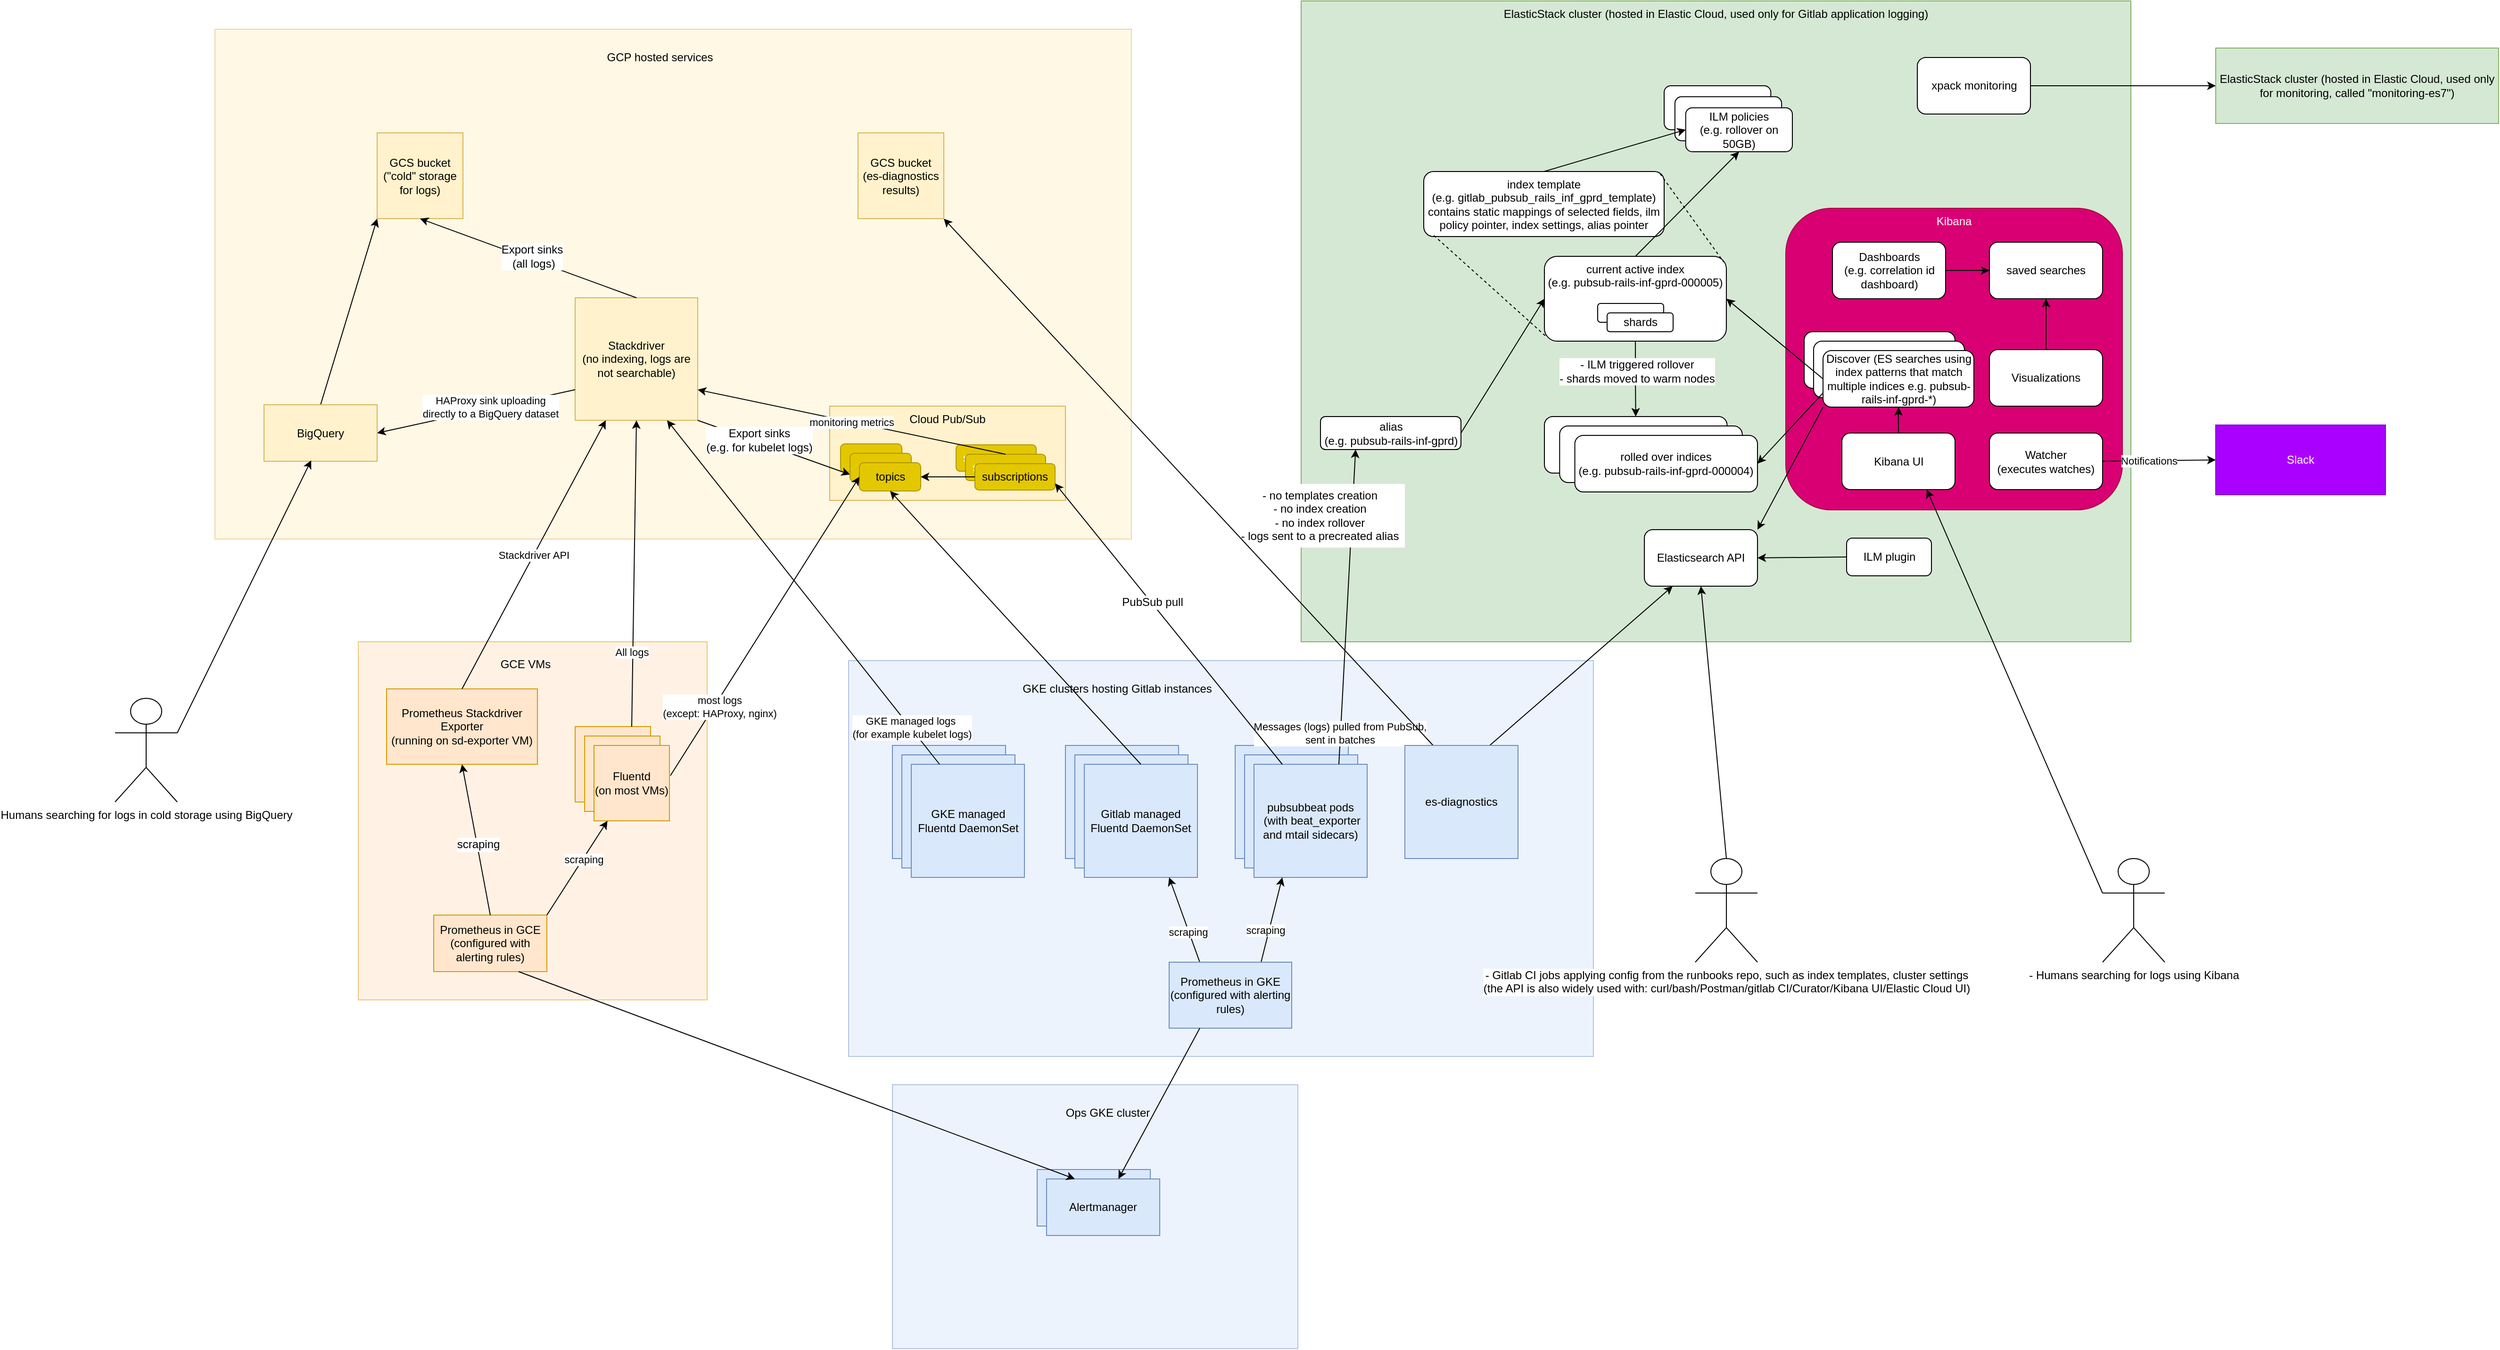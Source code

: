 <mxfile version="14.4.8" type="device"><diagram id="VhU7uRp-_SQWL7zS7Dyj" name="Page-1"><mxGraphModel dx="2003" dy="1863" grid="1" gridSize="10" guides="1" tooltips="1" connect="1" arrows="1" fold="1" page="1" pageScale="1" pageWidth="850" pageHeight="1100" math="0" shadow="0"><root><mxCell id="0"/><mxCell id="1" parent="0"/><mxCell id="4qKAFM85b_HfbivTiwzI-20" value="" style="rounded=0;whiteSpace=wrap;html=1;opacity=50;fillColor=#dae8fc;strokeColor=#6c8ebf;" parent="1" vertex="1"><mxGeometry x="320" y="310" width="790" height="420" as="geometry"/></mxCell><mxCell id="4qKAFM85b_HfbivTiwzI-18" value="" style="rounded=0;whiteSpace=wrap;html=1;opacity=50;fillColor=#fff2cc;strokeColor=#d6b656;" parent="1" vertex="1"><mxGeometry x="-352" y="-360" width="972" height="541" as="geometry"/></mxCell><mxCell id="4qKAFM85b_HfbivTiwzI-15" value="" style="group" parent="1" vertex="1" connectable="0"><mxGeometry x="300" y="40" width="250" height="100" as="geometry"/></mxCell><mxCell id="ZKGRw9XV_fayNPa2ss1O-24" value="&lt;div&gt;Cloud Pub/Sub&lt;/div&gt;" style="rounded=0;whiteSpace=wrap;html=1;fillColor=#fff2cc;strokeColor=#d6b656;verticalAlign=top;" parent="4qKAFM85b_HfbivTiwzI-15" vertex="1"><mxGeometry width="250" height="100" as="geometry"/></mxCell><mxCell id="ZKGRw9XV_fayNPa2ss1O-51" value="" style="group" parent="4qKAFM85b_HfbivTiwzI-15" vertex="1" connectable="0"><mxGeometry x="11.5" y="40" width="227.5" height="50" as="geometry"/></mxCell><mxCell id="4qKAFM85b_HfbivTiwzI-13" value="" style="group" parent="ZKGRw9XV_fayNPa2ss1O-51" vertex="1" connectable="0"><mxGeometry width="85" height="50" as="geometry"/></mxCell><mxCell id="ZKGRw9XV_fayNPa2ss1O-32" value="&lt;div&gt;topics&lt;/div&gt;" style="rounded=1;whiteSpace=wrap;html=1;fillColor=#e3c800;strokeColor=#B09500;fontColor=#ffffff;" parent="4qKAFM85b_HfbivTiwzI-13" vertex="1"><mxGeometry width="65" height="30" as="geometry"/></mxCell><mxCell id="ZKGRw9XV_fayNPa2ss1O-38" value="&lt;div&gt;topics&lt;/div&gt;" style="rounded=1;whiteSpace=wrap;html=1;fillColor=#e3c800;strokeColor=#B09500;fontColor=#ffffff;" parent="4qKAFM85b_HfbivTiwzI-13" vertex="1"><mxGeometry x="10" y="10" width="65" height="30" as="geometry"/></mxCell><mxCell id="ZKGRw9XV_fayNPa2ss1O-41" value="&lt;div&gt;topics&lt;/div&gt;" style="rounded=1;whiteSpace=wrap;html=1;fillColor=#e3c800;strokeColor=#B09500;" parent="4qKAFM85b_HfbivTiwzI-13" vertex="1"><mxGeometry x="20" y="20" width="65" height="30" as="geometry"/></mxCell><mxCell id="4qKAFM85b_HfbivTiwzI-14" value="" style="group" parent="ZKGRw9XV_fayNPa2ss1O-51" vertex="1" connectable="0"><mxGeometry x="122.5" y="1" width="105" height="48" as="geometry"/></mxCell><mxCell id="ZKGRw9XV_fayNPa2ss1O-22" value="&lt;div&gt;subscriptions&lt;/div&gt;" style="rounded=1;whiteSpace=wrap;html=1;fillColor=#e3c800;strokeColor=#B09500;fontColor=#ffffff;" parent="4qKAFM85b_HfbivTiwzI-14" vertex="1"><mxGeometry width="85" height="28" as="geometry"/></mxCell><mxCell id="ZKGRw9XV_fayNPa2ss1O-36" value="&lt;div&gt;subscriptions&lt;/div&gt;" style="rounded=1;whiteSpace=wrap;html=1;fillColor=#e3c800;strokeColor=#B09500;fontColor=#ffffff;" parent="4qKAFM85b_HfbivTiwzI-14" vertex="1"><mxGeometry x="10" y="10" width="85" height="28" as="geometry"/></mxCell><mxCell id="ZKGRw9XV_fayNPa2ss1O-39" value="&lt;div&gt;subscriptions&lt;/div&gt;" style="rounded=1;whiteSpace=wrap;html=1;fillColor=#e3c800;strokeColor=#B09500;" parent="4qKAFM85b_HfbivTiwzI-14" vertex="1"><mxGeometry x="20" y="20" width="85" height="28" as="geometry"/></mxCell><mxCell id="ZKGRw9XV_fayNPa2ss1O-40" style="edgeStyle=orthogonalEdgeStyle;rounded=0;orthogonalLoop=1;jettySize=auto;html=1;exitX=0;exitY=0.5;exitDx=0;exitDy=0;entryX=1;entryY=0.5;entryDx=0;entryDy=0;" parent="ZKGRw9XV_fayNPa2ss1O-51" source="ZKGRw9XV_fayNPa2ss1O-39" target="ZKGRw9XV_fayNPa2ss1O-41" edge="1"><mxGeometry relative="1" as="geometry"/></mxCell><mxCell id="4qKAFM85b_HfbivTiwzI-12" value="" style="group" parent="1" vertex="1" connectable="0"><mxGeometry x="-200" y="290" width="370" height="380" as="geometry"/></mxCell><mxCell id="4qKAFM85b_HfbivTiwzI-11" value="" style="group" parent="4qKAFM85b_HfbivTiwzI-12" vertex="1" connectable="0"><mxGeometry width="370" height="380" as="geometry"/></mxCell><mxCell id="4qKAFM85b_HfbivTiwzI-9" value="" style="rounded=0;whiteSpace=wrap;html=1;fillColor=#ffe6cc;strokeColor=#d79b00;opacity=50;" parent="4qKAFM85b_HfbivTiwzI-11" vertex="1"><mxGeometry width="370" height="380" as="geometry"/></mxCell><mxCell id="4qKAFM85b_HfbivTiwzI-10" value="&lt;div&gt;GCE VMs&lt;/div&gt;" style="text;html=1;strokeColor=none;fillColor=none;align=center;verticalAlign=middle;whiteSpace=wrap;rounded=0;opacity=50;" parent="4qKAFM85b_HfbivTiwzI-11" vertex="1"><mxGeometry x="140" y="11.875" width="75" height="23.75" as="geometry"/></mxCell><mxCell id="ZKGRw9XV_fayNPa2ss1O-147" value="&lt;div&gt;Prometheus in GCE&lt;br&gt;&lt;/div&gt;&lt;div&gt;(configured with alerting rules)&lt;br&gt;&lt;/div&gt;" style="rounded=0;whiteSpace=wrap;html=1;fillColor=#ffe6cc;strokeColor=#d79b00;" parent="4qKAFM85b_HfbivTiwzI-11" vertex="1"><mxGeometry x="80" y="290" width="120" height="60" as="geometry"/></mxCell><mxCell id="ZKGRw9XV_fayNPa2ss1O-45" value="" style="group" parent="4qKAFM85b_HfbivTiwzI-12" vertex="1" connectable="0"><mxGeometry x="230" y="90" width="100" height="100" as="geometry"/></mxCell><mxCell id="ZKGRw9XV_fayNPa2ss1O-44" value="" style="group" parent="ZKGRw9XV_fayNPa2ss1O-45" vertex="1" connectable="0"><mxGeometry width="100" height="100" as="geometry"/></mxCell><mxCell id="ZKGRw9XV_fayNPa2ss1O-3" value="" style="whiteSpace=wrap;html=1;aspect=fixed;fillColor=#ffe6cc;strokeColor=#d79b00;" parent="ZKGRw9XV_fayNPa2ss1O-44" vertex="1"><mxGeometry width="80" height="80" as="geometry"/></mxCell><mxCell id="ZKGRw9XV_fayNPa2ss1O-42" value="" style="whiteSpace=wrap;html=1;aspect=fixed;fillColor=#ffe6cc;strokeColor=#d79b00;" parent="ZKGRw9XV_fayNPa2ss1O-44" vertex="1"><mxGeometry x="10" y="10" width="80" height="80" as="geometry"/></mxCell><mxCell id="ZKGRw9XV_fayNPa2ss1O-43" value="&lt;div&gt;Fluentd&lt;/div&gt;&lt;div&gt;(on most VMs)&lt;/div&gt;" style="whiteSpace=wrap;html=1;aspect=fixed;fillColor=#ffe6cc;strokeColor=#d79b00;" parent="ZKGRw9XV_fayNPa2ss1O-44" vertex="1"><mxGeometry x="20" y="20" width="80" height="80" as="geometry"/></mxCell><mxCell id="ZKGRw9XV_fayNPa2ss1O-144" value="&lt;div&gt;Prometheus Stackdriver Exporter&lt;/div&gt;&lt;div&gt;(running on sd-exporter VM)&lt;br&gt;&lt;/div&gt;" style="rounded=0;whiteSpace=wrap;html=1;fillColor=#ffe6cc;strokeColor=#d79b00;" parent="4qKAFM85b_HfbivTiwzI-12" vertex="1"><mxGeometry x="30" y="50" width="160" height="80" as="geometry"/></mxCell><mxCell id="ZKGRw9XV_fayNPa2ss1O-148" value="" style="endArrow=classic;html=1;entryX=0.5;entryY=1;entryDx=0;entryDy=0;exitX=0.5;exitY=0;exitDx=0;exitDy=0;" parent="4qKAFM85b_HfbivTiwzI-12" source="ZKGRw9XV_fayNPa2ss1O-147" target="ZKGRw9XV_fayNPa2ss1O-144" edge="1"><mxGeometry width="50" height="50" relative="1" as="geometry"><mxPoint x="-70" y="640" as="sourcePoint"/><mxPoint x="-20" y="590" as="targetPoint"/></mxGeometry></mxCell><mxCell id="ZKGRw9XV_fayNPa2ss1O-149" value="scraping" style="text;html=1;resizable=0;points=[];align=center;verticalAlign=middle;labelBackgroundColor=#ffffff;" parent="ZKGRw9XV_fayNPa2ss1O-148" vertex="1" connectable="0"><mxGeometry x="-0.067" y="-1" relative="1" as="geometry"><mxPoint as="offset"/></mxGeometry></mxCell><mxCell id="4qKAFM85b_HfbivTiwzI-51" style="edgeStyle=none;rounded=0;orthogonalLoop=1;jettySize=auto;html=1;exitX=1;exitY=0;exitDx=0;exitDy=0;fontColor=#000000;" parent="4qKAFM85b_HfbivTiwzI-12" source="ZKGRw9XV_fayNPa2ss1O-147" target="ZKGRw9XV_fayNPa2ss1O-43" edge="1"><mxGeometry relative="1" as="geometry"/></mxCell><mxCell id="4qKAFM85b_HfbivTiwzI-52" value="scraping" style="edgeLabel;html=1;align=center;verticalAlign=middle;resizable=0;points=[];fontColor=#000000;" parent="4qKAFM85b_HfbivTiwzI-51" vertex="1" connectable="0"><mxGeometry x="0.196" relative="1" as="geometry"><mxPoint as="offset"/></mxGeometry></mxCell><mxCell id="ZKGRw9XV_fayNPa2ss1O-138" value="ElasticStack cluster (hosted in Elastic Cloud, used only for Gitlab application logging)" style="rounded=0;whiteSpace=wrap;html=1;fillColor=#d5e8d4;strokeColor=#82b366;verticalAlign=top;" parent="1" vertex="1"><mxGeometry x="800" y="-390" width="880" height="680" as="geometry"/></mxCell><mxCell id="ZKGRw9XV_fayNPa2ss1O-139" value="Kibana" style="rounded=1;whiteSpace=wrap;html=1;fillColor=#d80073;strokeColor=#A50040;fontColor=#ffffff;verticalAlign=top;" parent="1" vertex="1"><mxGeometry x="1314" y="-170" width="357" height="320" as="geometry"/></mxCell><mxCell id="ZKGRw9XV_fayNPa2ss1O-11" value="&lt;div&gt;Stackdriver&lt;/div&gt;&lt;div&gt;(no indexing, logs are not searchable)&lt;br&gt;&lt;/div&gt;" style="whiteSpace=wrap;html=1;aspect=fixed;fillColor=#fff2cc;strokeColor=#d6b656;" parent="1" vertex="1"><mxGeometry x="30" y="-75" width="130" height="130" as="geometry"/></mxCell><mxCell id="ZKGRw9XV_fayNPa2ss1O-61" value="" style="endArrow=classic;html=1;entryX=0;entryY=0.5;entryDx=0;entryDy=0;exitX=1.013;exitY=0.4;exitDx=0;exitDy=0;exitPerimeter=0;" parent="1" source="ZKGRw9XV_fayNPa2ss1O-43" target="ZKGRw9XV_fayNPa2ss1O-41" edge="1"><mxGeometry width="50" height="50" relative="1" as="geometry"><mxPoint x="290" y="365" as="sourcePoint"/><mxPoint x="340" y="315" as="targetPoint"/></mxGeometry></mxCell><mxCell id="4qKAFM85b_HfbivTiwzI-40" value="&lt;div&gt;most logs&lt;/div&gt;&lt;div&gt;(except: HAProxy, nginx)&lt;br&gt;&lt;/div&gt;" style="edgeLabel;html=1;align=center;verticalAlign=middle;resizable=0;points=[];fontColor=#000000;" parent="ZKGRw9XV_fayNPa2ss1O-61" vertex="1" connectable="0"><mxGeometry x="-0.522" y="-4" relative="1" as="geometry"><mxPoint as="offset"/></mxGeometry></mxCell><mxCell id="ZKGRw9XV_fayNPa2ss1O-62" value="&lt;div&gt;&lt;br&gt;&lt;/div&gt;" style="endArrow=classic;html=1;entryX=0.5;entryY=1;entryDx=0;entryDy=0;exitX=0.75;exitY=0;exitDx=0;exitDy=0;" parent="1" source="ZKGRw9XV_fayNPa2ss1O-3" target="ZKGRw9XV_fayNPa2ss1O-11" edge="1"><mxGeometry width="50" height="50" relative="1" as="geometry"><mxPoint x="150" y="230" as="sourcePoint"/><mxPoint x="200" y="180" as="targetPoint"/></mxGeometry></mxCell><mxCell id="4qKAFM85b_HfbivTiwzI-41" value="&lt;div&gt;All logs&lt;/div&gt;" style="edgeLabel;html=1;align=center;verticalAlign=middle;resizable=0;points=[];fontColor=#000000;" parent="ZKGRw9XV_fayNPa2ss1O-62" vertex="1" connectable="0"><mxGeometry x="-0.511" y="1" relative="1" as="geometry"><mxPoint as="offset"/></mxGeometry></mxCell><mxCell id="ZKGRw9XV_fayNPa2ss1O-64" value="&lt;div&gt;GCS bucket&lt;br&gt;&lt;/div&gt;&lt;div&gt;(&quot;cold&quot; storage for logs)&lt;br&gt;&lt;/div&gt;" style="whiteSpace=wrap;html=1;aspect=fixed;fillColor=#fff2cc;strokeColor=#d6b656;" parent="1" vertex="1"><mxGeometry x="-180" y="-250" width="91" height="91" as="geometry"/></mxCell><mxCell id="ZKGRw9XV_fayNPa2ss1O-65" value="" style="endArrow=classic;html=1;entryX=0.5;entryY=1;entryDx=0;entryDy=0;exitX=0.5;exitY=0;exitDx=0;exitDy=0;" parent="1" source="ZKGRw9XV_fayNPa2ss1O-11" target="ZKGRw9XV_fayNPa2ss1O-64" edge="1"><mxGeometry width="50" height="50" relative="1" as="geometry"><mxPoint x="260" y="-40" as="sourcePoint"/><mxPoint x="310" y="-90" as="targetPoint"/></mxGeometry></mxCell><mxCell id="ZKGRw9XV_fayNPa2ss1O-66" value="&lt;div&gt;Export sinks&lt;/div&gt;&amp;nbsp;(all logs)" style="text;html=1;resizable=0;points=[];align=center;verticalAlign=middle;labelBackgroundColor=#ffffff;" parent="ZKGRw9XV_fayNPa2ss1O-65" vertex="1" connectable="0"><mxGeometry x="-0.02" y="-3" relative="1" as="geometry"><mxPoint as="offset"/></mxGeometry></mxCell><mxCell id="ZKGRw9XV_fayNPa2ss1O-67" value="" style="endArrow=classic;html=1;exitX=1;exitY=1;exitDx=0;exitDy=0;entryX=0;entryY=0.75;entryDx=0;entryDy=0;" parent="1" source="ZKGRw9XV_fayNPa2ss1O-11" target="ZKGRw9XV_fayNPa2ss1O-38" edge="1"><mxGeometry width="50" height="50" relative="1" as="geometry"><mxPoint x="346.5" y="100" as="sourcePoint"/><mxPoint x="396.5" y="50" as="targetPoint"/></mxGeometry></mxCell><mxCell id="ZKGRw9XV_fayNPa2ss1O-68" value="&lt;div&gt;Export sinks&lt;/div&gt;&lt;div&gt;(e.g. for kubelet logs)&lt;/div&gt;" style="text;html=1;resizable=0;points=[];align=center;verticalAlign=middle;labelBackgroundColor=#ffffff;" parent="ZKGRw9XV_fayNPa2ss1O-67" vertex="1" connectable="0"><mxGeometry x="-0.205" y="2" relative="1" as="geometry"><mxPoint as="offset"/></mxGeometry></mxCell><mxCell id="ZKGRw9XV_fayNPa2ss1O-122" value="Elasticsearch API" style="rounded=1;whiteSpace=wrap;html=1;" parent="1" vertex="1"><mxGeometry x="1164" y="171" width="120" height="60" as="geometry"/></mxCell><mxCell id="ZKGRw9XV_fayNPa2ss1O-73" value="&lt;div&gt;alias&lt;/div&gt;&lt;div&gt;(e.g. pubsub-rails-inf-gprd)&lt;br&gt;&lt;/div&gt;" style="rounded=1;whiteSpace=wrap;html=1;" parent="1" vertex="1"><mxGeometry x="820.5" y="51" width="149" height="35" as="geometry"/></mxCell><mxCell id="ZKGRw9XV_fayNPa2ss1O-74" value="&lt;div&gt;current active index&lt;br&gt;(e.g. pubsub-rails-inf-gprd-000005)&lt;br&gt;&lt;/div&gt;" style="rounded=1;whiteSpace=wrap;html=1;verticalAlign=top;" parent="1" vertex="1"><mxGeometry x="1058" y="-119" width="193" height="90" as="geometry"/></mxCell><mxCell id="ZKGRw9XV_fayNPa2ss1O-76" value="" style="endArrow=classic;html=1;entryX=0;entryY=0.5;entryDx=0;entryDy=0;exitX=1;exitY=0.5;exitDx=0;exitDy=0;" parent="1" source="ZKGRw9XV_fayNPa2ss1O-73" target="ZKGRw9XV_fayNPa2ss1O-74" edge="1"><mxGeometry width="50" height="50" relative="1" as="geometry"><mxPoint x="907" y="41" as="sourcePoint"/><mxPoint x="957" y="-9" as="targetPoint"/></mxGeometry></mxCell><mxCell id="ZKGRw9XV_fayNPa2ss1O-77" value="&lt;div&gt;index template&lt;/div&gt;&lt;div&gt;(e.g. gitlab_pubsub_rails_inf_gprd_template)&lt;br&gt;&lt;/div&gt;&lt;div&gt;contains static mappings of selected fields, ilm policy pointer, index settings, alias pointer&lt;/div&gt;" style="rounded=1;whiteSpace=wrap;html=1;" parent="1" vertex="1"><mxGeometry x="930" y="-209" width="255" height="69" as="geometry"/></mxCell><mxCell id="ZKGRw9XV_fayNPa2ss1O-78" value="" style="endArrow=none;dashed=1;html=1;entryX=0.015;entryY=0.956;entryDx=0;entryDy=0;entryPerimeter=0;exitX=0.042;exitY=0.983;exitDx=0;exitDy=0;exitPerimeter=0;" parent="1" source="ZKGRw9XV_fayNPa2ss1O-77" target="ZKGRw9XV_fayNPa2ss1O-74" edge="1"><mxGeometry width="50" height="50" relative="1" as="geometry"><mxPoint x="631" y="41" as="sourcePoint"/><mxPoint x="681" y="-9" as="targetPoint"/></mxGeometry></mxCell><mxCell id="ZKGRw9XV_fayNPa2ss1O-79" value="" style="endArrow=none;dashed=1;html=1;entryX=0.985;entryY=0.067;entryDx=0;entryDy=0;entryPerimeter=0;exitX=0.983;exitY=0.033;exitDx=0;exitDy=0;exitPerimeter=0;" parent="1" source="ZKGRw9XV_fayNPa2ss1O-77" target="ZKGRw9XV_fayNPa2ss1O-74" edge="1"><mxGeometry width="50" height="50" relative="1" as="geometry"><mxPoint x="631" y="41" as="sourcePoint"/><mxPoint x="681" y="-9" as="targetPoint"/></mxGeometry></mxCell><mxCell id="ZKGRw9XV_fayNPa2ss1O-95" value="" style="group" parent="1" vertex="1" connectable="0"><mxGeometry x="1114.5" y="-69" width="80" height="30" as="geometry"/></mxCell><mxCell id="ZKGRw9XV_fayNPa2ss1O-93" value="" style="group" parent="ZKGRw9XV_fayNPa2ss1O-95" vertex="1" connectable="0"><mxGeometry width="80" height="30" as="geometry"/></mxCell><mxCell id="ZKGRw9XV_fayNPa2ss1O-75" value="&lt;div&gt;&lt;br&gt;&lt;/div&gt;" style="rounded=1;whiteSpace=wrap;html=1;" parent="ZKGRw9XV_fayNPa2ss1O-93" vertex="1"><mxGeometry width="70" height="20" as="geometry"/></mxCell><mxCell id="ZKGRw9XV_fayNPa2ss1O-92" value="shards" style="rounded=1;whiteSpace=wrap;html=1;" parent="ZKGRw9XV_fayNPa2ss1O-93" vertex="1"><mxGeometry x="10" y="10" width="70" height="20" as="geometry"/></mxCell><mxCell id="ZKGRw9XV_fayNPa2ss1O-96" value="" style="group" parent="1" vertex="1" connectable="0"><mxGeometry x="1058" y="51" width="226" height="80" as="geometry"/></mxCell><mxCell id="ZKGRw9XV_fayNPa2ss1O-84" value="" style="group" parent="ZKGRw9XV_fayNPa2ss1O-96" vertex="1" connectable="0"><mxGeometry width="226" height="80" as="geometry"/></mxCell><mxCell id="ZKGRw9XV_fayNPa2ss1O-80" value="" style="rounded=1;whiteSpace=wrap;html=1;" parent="ZKGRw9XV_fayNPa2ss1O-84" vertex="1"><mxGeometry width="193.714" height="60" as="geometry"/></mxCell><mxCell id="ZKGRw9XV_fayNPa2ss1O-82" value="" style="rounded=1;whiteSpace=wrap;html=1;" parent="ZKGRw9XV_fayNPa2ss1O-84" vertex="1"><mxGeometry x="16.143" y="10" width="193.714" height="60" as="geometry"/></mxCell><mxCell id="ZKGRw9XV_fayNPa2ss1O-83" value="&lt;div&gt;rolled over indices&lt;/div&gt;&lt;div&gt;(e.g. pubsub-rails-inf-gprd-000004)&lt;br&gt;&lt;/div&gt;" style="rounded=1;whiteSpace=wrap;html=1;" parent="ZKGRw9XV_fayNPa2ss1O-84" vertex="1"><mxGeometry x="32.286" y="20" width="193.714" height="60" as="geometry"/></mxCell><mxCell id="ZKGRw9XV_fayNPa2ss1O-88" style="edgeStyle=orthogonalEdgeStyle;rounded=0;orthogonalLoop=1;jettySize=auto;html=1;exitX=0.5;exitY=1;exitDx=0;exitDy=0;entryX=0.5;entryY=0;entryDx=0;entryDy=0;" parent="1" source="ZKGRw9XV_fayNPa2ss1O-74" target="ZKGRw9XV_fayNPa2ss1O-80" edge="1"><mxGeometry relative="1" as="geometry"/></mxCell><mxCell id="ZKGRw9XV_fayNPa2ss1O-97" value="&lt;div&gt;- ILM triggered rollover&lt;/div&gt;&lt;div&gt;- shards moved to warm nodes&lt;br&gt;&lt;/div&gt;" style="text;html=1;resizable=0;points=[];align=center;verticalAlign=middle;labelBackgroundColor=#ffffff;" parent="ZKGRw9XV_fayNPa2ss1O-88" vertex="1" connectable="0"><mxGeometry x="-0.2" y="1" relative="1" as="geometry"><mxPoint as="offset"/></mxGeometry></mxCell><mxCell id="ZKGRw9XV_fayNPa2ss1O-99" value="ILM plugin" style="rounded=1;whiteSpace=wrap;html=1;" parent="1" vertex="1"><mxGeometry x="1378.5" y="180" width="90" height="40" as="geometry"/></mxCell><mxCell id="ZKGRw9XV_fayNPa2ss1O-106" value="" style="group" parent="1" vertex="1" connectable="0"><mxGeometry x="1185" y="-300" width="136" height="70" as="geometry"/></mxCell><mxCell id="ZKGRw9XV_fayNPa2ss1O-105" value="" style="group" parent="ZKGRw9XV_fayNPa2ss1O-106" vertex="1" connectable="0"><mxGeometry width="136" height="70" as="geometry"/></mxCell><mxCell id="ZKGRw9XV_fayNPa2ss1O-100" value="" style="rounded=1;whiteSpace=wrap;html=1;" parent="ZKGRw9XV_fayNPa2ss1O-105" vertex="1"><mxGeometry width="113.143" height="46.667" as="geometry"/></mxCell><mxCell id="ZKGRw9XV_fayNPa2ss1O-103" value="" style="rounded=1;whiteSpace=wrap;html=1;" parent="ZKGRw9XV_fayNPa2ss1O-105" vertex="1"><mxGeometry x="11.429" y="11.667" width="113.143" height="46.667" as="geometry"/></mxCell><mxCell id="ZKGRw9XV_fayNPa2ss1O-104" value="&lt;div&gt;ILM policies&lt;/div&gt;(e.g. rollover on 50GB)" style="rounded=1;whiteSpace=wrap;html=1;" parent="ZKGRw9XV_fayNPa2ss1O-105" vertex="1"><mxGeometry x="22.857" y="23.333" width="113.143" height="46.667" as="geometry"/></mxCell><mxCell id="ZKGRw9XV_fayNPa2ss1O-107" value="" style="endArrow=classic;html=1;entryX=0;entryY=0.5;entryDx=0;entryDy=0;exitX=0.5;exitY=0;exitDx=0;exitDy=0;" parent="1" source="ZKGRw9XV_fayNPa2ss1O-77" target="ZKGRw9XV_fayNPa2ss1O-104" edge="1"><mxGeometry width="50" height="50" relative="1" as="geometry"><mxPoint x="1074" y="-225" as="sourcePoint"/><mxPoint x="1124" y="-275" as="targetPoint"/></mxGeometry></mxCell><mxCell id="ZKGRw9XV_fayNPa2ss1O-109" value="" style="endArrow=classic;html=1;entryX=0.5;entryY=1;entryDx=0;entryDy=0;exitX=0.5;exitY=0;exitDx=0;exitDy=0;" parent="1" source="ZKGRw9XV_fayNPa2ss1O-74" target="ZKGRw9XV_fayNPa2ss1O-104" edge="1"><mxGeometry width="50" height="50" relative="1" as="geometry"><mxPoint x="1219" y="-130" as="sourcePoint"/><mxPoint x="1269" y="-180" as="targetPoint"/></mxGeometry></mxCell><mxCell id="ZKGRw9XV_fayNPa2ss1O-118" value="" style="group" parent="1" vertex="1" connectable="0"><mxGeometry x="1333.5" y="-39" width="180" height="80" as="geometry"/></mxCell><mxCell id="ZKGRw9XV_fayNPa2ss1O-113" value="" style="rounded=1;whiteSpace=wrap;html=1;" parent="ZKGRw9XV_fayNPa2ss1O-118" vertex="1"><mxGeometry width="160" height="60" as="geometry"/></mxCell><mxCell id="ZKGRw9XV_fayNPa2ss1O-116" value="" style="rounded=1;whiteSpace=wrap;html=1;" parent="ZKGRw9XV_fayNPa2ss1O-118" vertex="1"><mxGeometry x="10" y="10" width="160" height="60" as="geometry"/></mxCell><mxCell id="ZKGRw9XV_fayNPa2ss1O-117" value="&lt;div&gt;Discover (ES searches using index patterns that match multiple indices e.g. pubsub-rails-inf-gprd-*)&lt;br&gt;&lt;/div&gt;" style="rounded=1;whiteSpace=wrap;html=1;" parent="ZKGRw9XV_fayNPa2ss1O-118" vertex="1"><mxGeometry x="20" y="20" width="160" height="60" as="geometry"/></mxCell><mxCell id="ZKGRw9XV_fayNPa2ss1O-119" value="" style="endArrow=classic;html=1;entryX=1;entryY=0.5;entryDx=0;entryDy=0;exitX=0;exitY=0.5;exitDx=0;exitDy=0;" parent="1" source="ZKGRw9XV_fayNPa2ss1O-117" target="ZKGRw9XV_fayNPa2ss1O-74" edge="1"><mxGeometry width="50" height="50" relative="1" as="geometry"><mxPoint x="1478.5" y="240" as="sourcePoint"/><mxPoint x="1528.5" y="190" as="targetPoint"/></mxGeometry></mxCell><mxCell id="ZKGRw9XV_fayNPa2ss1O-120" value="" style="endArrow=classic;html=1;entryX=1;entryY=0.5;entryDx=0;entryDy=0;exitX=0;exitY=0.75;exitDx=0;exitDy=0;" parent="1" source="ZKGRw9XV_fayNPa2ss1O-117" target="ZKGRw9XV_fayNPa2ss1O-83" edge="1"><mxGeometry width="50" height="50" relative="1" as="geometry"><mxPoint x="1503.5" y="330" as="sourcePoint"/><mxPoint x="1553.5" y="280" as="targetPoint"/></mxGeometry></mxCell><mxCell id="ZKGRw9XV_fayNPa2ss1O-124" value="" style="endArrow=classic;html=1;entryX=1;entryY=0.5;entryDx=0;entryDy=0;exitX=0;exitY=0.5;exitDx=0;exitDy=0;" parent="1" source="ZKGRw9XV_fayNPa2ss1O-99" target="ZKGRw9XV_fayNPa2ss1O-122" edge="1"><mxGeometry width="50" height="50" relative="1" as="geometry"><mxPoint x="1328.5" y="395" as="sourcePoint"/><mxPoint x="1378.5" y="345" as="targetPoint"/></mxGeometry></mxCell><mxCell id="4qKAFM85b_HfbivTiwzI-71" style="edgeStyle=none;rounded=0;orthogonalLoop=1;jettySize=auto;html=1;exitX=0.5;exitY=0;exitDx=0;exitDy=0;exitPerimeter=0;entryX=0.5;entryY=1;entryDx=0;entryDy=0;fontColor=#000000;" parent="1" source="ZKGRw9XV_fayNPa2ss1O-126" target="ZKGRw9XV_fayNPa2ss1O-122" edge="1"><mxGeometry relative="1" as="geometry"/></mxCell><mxCell id="ZKGRw9XV_fayNPa2ss1O-126" value="&lt;div&gt;- Gitlab CI jobs applying config from the runbooks repo, such as index templates, cluster settings&lt;br&gt;&lt;/div&gt;&lt;div&gt;(the API is also widely used with: curl/bash/Postman/gitlab CI/Curator/Kibana UI/Elastic Cloud UI)&lt;br&gt;&lt;/div&gt;" style="shape=umlActor;verticalLabelPosition=bottom;labelBackgroundColor=#ffffff;verticalAlign=top;html=1;outlineConnect=0;rounded=0;" parent="1" vertex="1"><mxGeometry x="1218" y="520" width="66" height="110" as="geometry"/></mxCell><mxCell id="ZKGRw9XV_fayNPa2ss1O-131" value="ElasticStack cluster (hosted in Elastic Cloud, used only for monitoring, called &quot;monitoring-es7&quot;)" style="rounded=0;whiteSpace=wrap;html=1;fillColor=#d5e8d4;strokeColor=#82b366;verticalAlign=middle;" parent="1" vertex="1"><mxGeometry x="1770" y="-340" width="300" height="80" as="geometry"/></mxCell><mxCell id="ZKGRw9XV_fayNPa2ss1O-132" value="xpack monitoring" style="rounded=1;whiteSpace=wrap;html=1;" parent="1" vertex="1"><mxGeometry x="1453.5" y="-330" width="120" height="60" as="geometry"/></mxCell><mxCell id="ZKGRw9XV_fayNPa2ss1O-133" value="" style="endArrow=classic;html=1;exitX=1;exitY=0.5;exitDx=0;exitDy=0;entryX=0;entryY=0.5;entryDx=0;entryDy=0;" parent="1" source="ZKGRw9XV_fayNPa2ss1O-132" target="ZKGRw9XV_fayNPa2ss1O-131" edge="1"><mxGeometry width="50" height="50" relative="1" as="geometry"><mxPoint x="1453.5" y="-525" as="sourcePoint"/><mxPoint x="1503.5" y="-575" as="targetPoint"/></mxGeometry></mxCell><mxCell id="4qKAFM85b_HfbivTiwzI-77" style="edgeStyle=none;rounded=0;orthogonalLoop=1;jettySize=auto;html=1;exitX=1;exitY=0.5;exitDx=0;exitDy=0;entryX=0;entryY=0.5;entryDx=0;entryDy=0;fontColor=#000000;" parent="1" source="ZKGRw9XV_fayNPa2ss1O-134" target="ZKGRw9XV_fayNPa2ss1O-135" edge="1"><mxGeometry relative="1" as="geometry"/></mxCell><mxCell id="ZKGRw9XV_fayNPa2ss1O-134" value="&lt;div&gt;Dashboards&lt;/div&gt;(e.g. correlation id dashboard)" style="rounded=1;whiteSpace=wrap;html=1;" parent="1" vertex="1"><mxGeometry x="1363.5" y="-134" width="120" height="60" as="geometry"/></mxCell><mxCell id="ZKGRw9XV_fayNPa2ss1O-135" value="saved searches" style="rounded=1;whiteSpace=wrap;html=1;" parent="1" vertex="1"><mxGeometry x="1530" y="-134" width="120" height="60" as="geometry"/></mxCell><mxCell id="4qKAFM85b_HfbivTiwzI-78" style="edgeStyle=none;rounded=0;orthogonalLoop=1;jettySize=auto;html=1;exitX=0.5;exitY=0;exitDx=0;exitDy=0;fontColor=#000000;" parent="1" source="ZKGRw9XV_fayNPa2ss1O-136" target="ZKGRw9XV_fayNPa2ss1O-135" edge="1"><mxGeometry relative="1" as="geometry"/></mxCell><mxCell id="ZKGRw9XV_fayNPa2ss1O-136" value="Visualizations" style="rounded=1;whiteSpace=wrap;html=1;" parent="1" vertex="1"><mxGeometry x="1530" y="-20" width="120" height="60" as="geometry"/></mxCell><mxCell id="ZKGRw9XV_fayNPa2ss1O-137" value="&lt;div&gt;Watcher&lt;/div&gt;&lt;div&gt;(executes watches)&lt;/div&gt;" style="rounded=1;whiteSpace=wrap;html=1;" parent="1" vertex="1"><mxGeometry x="1530" y="68.5" width="120" height="60" as="geometry"/></mxCell><mxCell id="ZKGRw9XV_fayNPa2ss1O-140" value="Slack" style="rounded=0;whiteSpace=wrap;html=1;fillColor=#aa00ff;strokeColor=#7700CC;fontColor=#ffffff;" parent="1" vertex="1"><mxGeometry x="1770" y="60" width="180" height="74" as="geometry"/></mxCell><mxCell id="ZKGRw9XV_fayNPa2ss1O-142" value="" style="endArrow=classic;html=1;entryX=0;entryY=0.5;entryDx=0;entryDy=0;exitX=1;exitY=0.5;exitDx=0;exitDy=0;" parent="1" source="ZKGRw9XV_fayNPa2ss1O-137" target="ZKGRw9XV_fayNPa2ss1O-140" edge="1"><mxGeometry width="50" height="50" relative="1" as="geometry"><mxPoint x="1646" y="395" as="sourcePoint"/><mxPoint x="1696" y="345" as="targetPoint"/></mxGeometry></mxCell><mxCell id="4qKAFM85b_HfbivTiwzI-79" value="Notifications" style="edgeLabel;html=1;align=center;verticalAlign=middle;resizable=0;points=[];fontColor=#000000;" parent="ZKGRw9XV_fayNPa2ss1O-142" vertex="1" connectable="0"><mxGeometry x="-0.183" relative="1" as="geometry"><mxPoint as="offset"/></mxGeometry></mxCell><mxCell id="ZKGRw9XV_fayNPa2ss1O-143" value="monitoring metrics" style="endArrow=classic;html=1;exitX=0.5;exitY=0;exitDx=0;exitDy=0;entryX=1;entryY=0.75;entryDx=0;entryDy=0;" parent="1" source="ZKGRw9XV_fayNPa2ss1O-36" target="ZKGRw9XV_fayNPa2ss1O-11" edge="1"><mxGeometry width="50" height="50" relative="1" as="geometry"><mxPoint x="560" y="60" as="sourcePoint"/><mxPoint x="610" y="10" as="targetPoint"/></mxGeometry></mxCell><mxCell id="ZKGRw9XV_fayNPa2ss1O-145" value="Stackdriver API" style="endArrow=classic;html=1;entryX=0.25;entryY=1;entryDx=0;entryDy=0;exitX=0.5;exitY=0;exitDx=0;exitDy=0;" parent="1" source="ZKGRw9XV_fayNPa2ss1O-144" target="ZKGRw9XV_fayNPa2ss1O-11" edge="1"><mxGeometry width="50" height="50" relative="1" as="geometry"><mxPoint x="-70" y="550" as="sourcePoint"/><mxPoint x="-20" y="500" as="targetPoint"/></mxGeometry></mxCell><mxCell id="ZKGRw9XV_fayNPa2ss1O-146" value="" style="group" parent="1" vertex="1" connectable="0"><mxGeometry x="730" y="400" width="140" height="140" as="geometry"/></mxCell><mxCell id="ZKGRw9XV_fayNPa2ss1O-47" value="" style="group" parent="ZKGRw9XV_fayNPa2ss1O-146" vertex="1" connectable="0"><mxGeometry width="140" height="140" as="geometry"/></mxCell><mxCell id="ZKGRw9XV_fayNPa2ss1O-48" value="" style="whiteSpace=wrap;html=1;aspect=fixed;fillColor=#dae8fc;strokeColor=#6c8ebf;" parent="ZKGRw9XV_fayNPa2ss1O-47" vertex="1"><mxGeometry width="120" height="120" as="geometry"/></mxCell><mxCell id="ZKGRw9XV_fayNPa2ss1O-49" value="" style="whiteSpace=wrap;html=1;aspect=fixed;fillColor=#dae8fc;strokeColor=#6c8ebf;" parent="ZKGRw9XV_fayNPa2ss1O-47" vertex="1"><mxGeometry x="10" y="10" width="120" height="120" as="geometry"/></mxCell><mxCell id="ZKGRw9XV_fayNPa2ss1O-50" value="&lt;div&gt;pubsubbeat pods&lt;/div&gt;&amp;nbsp;(with beat_exporter and mtail sidecars)" style="whiteSpace=wrap;html=1;aspect=fixed;fillColor=#dae8fc;strokeColor=#6c8ebf;" parent="ZKGRw9XV_fayNPa2ss1O-47" vertex="1"><mxGeometry x="20" y="20" width="120" height="120" as="geometry"/></mxCell><mxCell id="4qKAFM85b_HfbivTiwzI-4" style="rounded=0;orthogonalLoop=1;jettySize=auto;html=1;exitX=0.5;exitY=0;exitDx=0;exitDy=0;entryX=0;entryY=1;entryDx=0;entryDy=0;" parent="1" source="4qKAFM85b_HfbivTiwzI-2" target="ZKGRw9XV_fayNPa2ss1O-64" edge="1"><mxGeometry relative="1" as="geometry"/></mxCell><mxCell id="4qKAFM85b_HfbivTiwzI-2" value="&lt;div&gt;BigQuery&lt;/div&gt;" style="rounded=0;whiteSpace=wrap;html=1;fillColor=#fff2cc;strokeColor=#d6b656;" parent="1" vertex="1"><mxGeometry x="-300" y="38.5" width="120" height="60" as="geometry"/></mxCell><mxCell id="4qKAFM85b_HfbivTiwzI-7" style="edgeStyle=none;rounded=0;orthogonalLoop=1;jettySize=auto;html=1;exitX=1;exitY=0.333;exitDx=0;exitDy=0;exitPerimeter=0;entryX=0.417;entryY=0.983;entryDx=0;entryDy=0;entryPerimeter=0;" parent="1" source="4qKAFM85b_HfbivTiwzI-6" target="4qKAFM85b_HfbivTiwzI-2" edge="1"><mxGeometry relative="1" as="geometry"/></mxCell><mxCell id="4qKAFM85b_HfbivTiwzI-6" value="&lt;div&gt;Humans searching  for logs in cold storage using BigQuery&lt;br&gt;&lt;/div&gt;&lt;div&gt;&lt;br&gt;&lt;/div&gt;" style="shape=umlActor;verticalLabelPosition=bottom;labelBackgroundColor=#ffffff;verticalAlign=top;html=1;outlineConnect=0;rounded=0;" parent="1" vertex="1"><mxGeometry x="-458" y="350" width="66" height="110" as="geometry"/></mxCell><mxCell id="4qKAFM85b_HfbivTiwzI-19" value="GCP hosted services" style="text;html=1;strokeColor=none;fillColor=none;align=center;verticalAlign=middle;whiteSpace=wrap;rounded=0;opacity=50;" parent="1" vertex="1"><mxGeometry x="50" y="-340" width="140" height="20" as="geometry"/></mxCell><mxCell id="4qKAFM85b_HfbivTiwzI-21" value="&lt;div&gt;GKE clusters hosting Gitlab instances&lt;/div&gt;" style="text;html=1;strokeColor=none;fillColor=none;align=center;verticalAlign=middle;whiteSpace=wrap;rounded=0;fontColor=#000000;opacity=50;" parent="1" vertex="1"><mxGeometry x="500" y="330" width="210" height="20" as="geometry"/></mxCell><mxCell id="4qKAFM85b_HfbivTiwzI-27" value="" style="group" parent="1" vertex="1" connectable="0"><mxGeometry x="366.5" y="400" width="140" height="140" as="geometry"/></mxCell><mxCell id="4qKAFM85b_HfbivTiwzI-28" value="" style="group" parent="4qKAFM85b_HfbivTiwzI-27" vertex="1" connectable="0"><mxGeometry width="140" height="140" as="geometry"/></mxCell><mxCell id="4qKAFM85b_HfbivTiwzI-29" value="" style="whiteSpace=wrap;html=1;aspect=fixed;fillColor=#dae8fc;strokeColor=#6c8ebf;" parent="4qKAFM85b_HfbivTiwzI-28" vertex="1"><mxGeometry width="120" height="120" as="geometry"/></mxCell><mxCell id="4qKAFM85b_HfbivTiwzI-30" value="" style="whiteSpace=wrap;html=1;aspect=fixed;fillColor=#dae8fc;strokeColor=#6c8ebf;" parent="4qKAFM85b_HfbivTiwzI-28" vertex="1"><mxGeometry x="10" y="10" width="120" height="120" as="geometry"/></mxCell><mxCell id="4qKAFM85b_HfbivTiwzI-31" value="&lt;div&gt;GKE managed Fluentd DaemonSet&lt;/div&gt;" style="whiteSpace=wrap;html=1;aspect=fixed;fillColor=#dae8fc;strokeColor=#6c8ebf;" parent="4qKAFM85b_HfbivTiwzI-28" vertex="1"><mxGeometry x="20" y="20" width="120" height="120" as="geometry"/></mxCell><mxCell id="4qKAFM85b_HfbivTiwzI-33" style="edgeStyle=none;rounded=0;orthogonalLoop=1;jettySize=auto;html=1;exitX=0.25;exitY=0;exitDx=0;exitDy=0;entryX=0.75;entryY=1;entryDx=0;entryDy=0;fontColor=#000000;" parent="1" source="4qKAFM85b_HfbivTiwzI-31" target="ZKGRw9XV_fayNPa2ss1O-11" edge="1"><mxGeometry relative="1" as="geometry"/></mxCell><mxCell id="4qKAFM85b_HfbivTiwzI-42" value="&lt;div&gt;GKE managed logs&amp;nbsp;&lt;/div&gt;&lt;div&gt;(for example kubelet logs)&lt;br&gt;&lt;/div&gt;" style="edgeLabel;html=1;align=center;verticalAlign=middle;resizable=0;points=[];fontColor=#000000;" parent="4qKAFM85b_HfbivTiwzI-33" vertex="1" connectable="0"><mxGeometry x="-0.651" y="-2" relative="1" as="geometry"><mxPoint x="19.13" y="25.27" as="offset"/></mxGeometry></mxCell><mxCell id="4qKAFM85b_HfbivTiwzI-34" value="" style="group" parent="1" vertex="1" connectable="0"><mxGeometry x="550" y="400" width="140" height="140" as="geometry"/></mxCell><mxCell id="4qKAFM85b_HfbivTiwzI-35" value="" style="group" parent="4qKAFM85b_HfbivTiwzI-34" vertex="1" connectable="0"><mxGeometry width="140" height="140" as="geometry"/></mxCell><mxCell id="4qKAFM85b_HfbivTiwzI-36" value="" style="whiteSpace=wrap;html=1;aspect=fixed;fillColor=#dae8fc;strokeColor=#6c8ebf;" parent="4qKAFM85b_HfbivTiwzI-35" vertex="1"><mxGeometry width="120" height="120" as="geometry"/></mxCell><mxCell id="4qKAFM85b_HfbivTiwzI-37" value="" style="whiteSpace=wrap;html=1;aspect=fixed;fillColor=#dae8fc;strokeColor=#6c8ebf;" parent="4qKAFM85b_HfbivTiwzI-35" vertex="1"><mxGeometry x="10" y="10" width="120" height="120" as="geometry"/></mxCell><mxCell id="4qKAFM85b_HfbivTiwzI-38" value="&lt;div&gt;Gitlab managed Fluentd DaemonSet&lt;/div&gt;" style="whiteSpace=wrap;html=1;aspect=fixed;fillColor=#dae8fc;strokeColor=#6c8ebf;" parent="4qKAFM85b_HfbivTiwzI-35" vertex="1"><mxGeometry x="20" y="20" width="120" height="120" as="geometry"/></mxCell><mxCell id="ZKGRw9XV_fayNPa2ss1O-60" value="" style="endArrow=classic;html=1;entryX=0.25;entryY=1;entryDx=0;entryDy=0;exitX=0.75;exitY=0;exitDx=0;exitDy=0;" parent="1" source="ZKGRw9XV_fayNPa2ss1O-50" target="ZKGRw9XV_fayNPa2ss1O-73" edge="1"><mxGeometry width="50" height="50" relative="1" as="geometry"><mxPoint x="770" y="380" as="sourcePoint"/><mxPoint x="820" y="330" as="targetPoint"/></mxGeometry></mxCell><mxCell id="4qKAFM85b_HfbivTiwzI-81" value="&lt;div&gt;Messages (logs) pulled from PubSub,&lt;/div&gt;&lt;div&gt; sent in batches&lt;/div&gt;" style="edgeLabel;html=1;align=center;verticalAlign=middle;resizable=0;points=[];fontColor=#000000;" parent="ZKGRw9XV_fayNPa2ss1O-60" vertex="1" connectable="0"><mxGeometry x="-0.8" y="1" relative="1" as="geometry"><mxPoint as="offset"/></mxGeometry></mxCell><mxCell id="ZKGRw9XV_fayNPa2ss1O-56" value="" style="endArrow=classic;html=1;entryX=1;entryY=0.75;entryDx=0;entryDy=0;exitX=0.25;exitY=0;exitDx=0;exitDy=0;" parent="1" source="ZKGRw9XV_fayNPa2ss1O-50" target="ZKGRw9XV_fayNPa2ss1O-39" edge="1"><mxGeometry width="50" height="50" relative="1" as="geometry"><mxPoint x="140" y="520" as="sourcePoint"/><mxPoint x="190" y="470" as="targetPoint"/></mxGeometry></mxCell><mxCell id="ZKGRw9XV_fayNPa2ss1O-71" value="PubSub pull" style="text;html=1;resizable=0;points=[];align=center;verticalAlign=middle;labelBackgroundColor=#ffffff;" parent="ZKGRw9XV_fayNPa2ss1O-56" vertex="1" connectable="0"><mxGeometry x="0.152" y="-1" relative="1" as="geometry"><mxPoint as="offset"/></mxGeometry></mxCell><mxCell id="4qKAFM85b_HfbivTiwzI-47" value="&lt;div&gt;- no templates creation&lt;/div&gt;&lt;div&gt;- no index creation&lt;/div&gt;&lt;div&gt;- no index rollover&lt;br&gt;&lt;/div&gt;- logs sent to a precreated alias" style="text;html=1;strokeColor=none;align=center;verticalAlign=middle;whiteSpace=wrap;rounded=0;fontColor=#000000;fillColor=#ffffff;" parent="1" vertex="1"><mxGeometry x="730" y="122.5" width="180" height="67.5" as="geometry"/></mxCell><mxCell id="4qKAFM85b_HfbivTiwzI-58" style="edgeStyle=none;rounded=0;orthogonalLoop=1;jettySize=auto;html=1;exitX=0.25;exitY=0;exitDx=0;exitDy=0;entryX=0.75;entryY=1;entryDx=0;entryDy=0;fontColor=#000000;" parent="1" source="4qKAFM85b_HfbivTiwzI-56" target="4qKAFM85b_HfbivTiwzI-38" edge="1"><mxGeometry relative="1" as="geometry"/></mxCell><mxCell id="4qKAFM85b_HfbivTiwzI-60" value="scraping" style="edgeLabel;html=1;align=center;verticalAlign=middle;resizable=0;points=[];fontColor=#000000;" parent="4qKAFM85b_HfbivTiwzI-58" vertex="1" connectable="0"><mxGeometry x="-0.282" y="1" relative="1" as="geometry"><mxPoint as="offset"/></mxGeometry></mxCell><mxCell id="4qKAFM85b_HfbivTiwzI-59" style="edgeStyle=none;rounded=0;orthogonalLoop=1;jettySize=auto;html=1;exitX=0.75;exitY=0;exitDx=0;exitDy=0;entryX=0.25;entryY=1;entryDx=0;entryDy=0;fontColor=#000000;" parent="1" source="4qKAFM85b_HfbivTiwzI-56" target="ZKGRw9XV_fayNPa2ss1O-50" edge="1"><mxGeometry relative="1" as="geometry"/></mxCell><mxCell id="4qKAFM85b_HfbivTiwzI-61" value="scraping" style="edgeLabel;html=1;align=center;verticalAlign=middle;resizable=0;points=[];fontColor=#000000;" parent="4qKAFM85b_HfbivTiwzI-59" vertex="1" connectable="0"><mxGeometry x="-0.265" y="4" relative="1" as="geometry"><mxPoint as="offset"/></mxGeometry></mxCell><mxCell id="4qKAFM85b_HfbivTiwzI-56" value="&lt;div&gt;Prometheus in GKE&lt;/div&gt;&lt;div&gt;(configured with alerting rules)&lt;br&gt;&lt;/div&gt;" style="rounded=0;whiteSpace=wrap;html=1;fillColor=#dae8fc;strokeColor=#6c8ebf;" parent="1" vertex="1"><mxGeometry x="660" y="630" width="130" height="70" as="geometry"/></mxCell><mxCell id="4qKAFM85b_HfbivTiwzI-62" value="" style="rounded=0;whiteSpace=wrap;html=1;fillColor=#dae8fc;strokeColor=#6c8ebf;opacity=50;" parent="1" vertex="1"><mxGeometry x="366.5" y="760" width="430" height="280" as="geometry"/></mxCell><mxCell id="4qKAFM85b_HfbivTiwzI-63" value="Ops GKE cluster" style="text;html=1;strokeColor=none;fillColor=none;align=center;verticalAlign=middle;whiteSpace=wrap;rounded=0;fontColor=#000000;opacity=50;" parent="1" vertex="1"><mxGeometry x="540" y="780" width="110" height="20" as="geometry"/></mxCell><mxCell id="4qKAFM85b_HfbivTiwzI-66" value="" style="group" parent="1" vertex="1" connectable="0"><mxGeometry x="520" y="850" width="130" height="70" as="geometry"/></mxCell><mxCell id="4qKAFM85b_HfbivTiwzI-64" value="" style="rounded=0;whiteSpace=wrap;html=1;fillColor=#dae8fc;strokeColor=#6c8ebf;" parent="4qKAFM85b_HfbivTiwzI-66" vertex="1"><mxGeometry width="120" height="60" as="geometry"/></mxCell><mxCell id="4qKAFM85b_HfbivTiwzI-65" value="Alertmanager" style="rounded=0;whiteSpace=wrap;html=1;fillColor=#dae8fc;strokeColor=#6c8ebf;" parent="4qKAFM85b_HfbivTiwzI-66" vertex="1"><mxGeometry x="10" y="10" width="120" height="60" as="geometry"/></mxCell><mxCell id="4qKAFM85b_HfbivTiwzI-68" style="edgeStyle=none;rounded=0;orthogonalLoop=1;jettySize=auto;html=1;exitX=0.75;exitY=1;exitDx=0;exitDy=0;entryX=0.25;entryY=0;entryDx=0;entryDy=0;fontColor=#000000;" parent="1" source="ZKGRw9XV_fayNPa2ss1O-147" target="4qKAFM85b_HfbivTiwzI-65" edge="1"><mxGeometry relative="1" as="geometry"/></mxCell><mxCell id="4qKAFM85b_HfbivTiwzI-67" style="edgeStyle=none;rounded=0;orthogonalLoop=1;jettySize=auto;html=1;exitX=0.25;exitY=1;exitDx=0;exitDy=0;fontColor=#000000;" parent="1" source="4qKAFM85b_HfbivTiwzI-56" target="4qKAFM85b_HfbivTiwzI-65" edge="1"><mxGeometry relative="1" as="geometry"/></mxCell><mxCell id="4qKAFM85b_HfbivTiwzI-76" style="edgeStyle=none;rounded=0;orthogonalLoop=1;jettySize=auto;html=1;exitX=0.5;exitY=0;exitDx=0;exitDy=0;entryX=0.5;entryY=1;entryDx=0;entryDy=0;fontColor=#000000;" parent="1" source="4qKAFM85b_HfbivTiwzI-69" target="ZKGRw9XV_fayNPa2ss1O-117" edge="1"><mxGeometry relative="1" as="geometry"/></mxCell><mxCell id="4qKAFM85b_HfbivTiwzI-69" value="Kibana UI" style="rounded=1;whiteSpace=wrap;html=1;" parent="1" vertex="1"><mxGeometry x="1373.5" y="68.5" width="120" height="60" as="geometry"/></mxCell><mxCell id="4qKAFM85b_HfbivTiwzI-73" style="edgeStyle=none;rounded=0;orthogonalLoop=1;jettySize=auto;html=1;exitX=0;exitY=0.333;exitDx=0;exitDy=0;exitPerimeter=0;entryX=0.75;entryY=1;entryDx=0;entryDy=0;fontColor=#000000;" parent="1" source="4qKAFM85b_HfbivTiwzI-70" target="4qKAFM85b_HfbivTiwzI-69" edge="1"><mxGeometry relative="1" as="geometry"/></mxCell><mxCell id="4qKAFM85b_HfbivTiwzI-70" value="&lt;div&gt;- Humans searching for logs using Kibana&lt;/div&gt;" style="shape=umlActor;verticalLabelPosition=bottom;labelBackgroundColor=#ffffff;verticalAlign=top;html=1;outlineConnect=0;rounded=0;" parent="1" vertex="1"><mxGeometry x="1650" y="520" width="66" height="110" as="geometry"/></mxCell><mxCell id="4qKAFM85b_HfbivTiwzI-74" style="edgeStyle=none;rounded=0;orthogonalLoop=1;jettySize=auto;html=1;exitX=0;exitY=1;exitDx=0;exitDy=0;entryX=1;entryY=0;entryDx=0;entryDy=0;fontColor=#000000;" parent="1" source="ZKGRw9XV_fayNPa2ss1O-117" target="ZKGRw9XV_fayNPa2ss1O-122" edge="1"><mxGeometry relative="1" as="geometry"/></mxCell><mxCell id="4qKAFM85b_HfbivTiwzI-82" style="edgeStyle=none;rounded=0;orthogonalLoop=1;jettySize=auto;html=1;exitX=0;exitY=0.75;exitDx=0;exitDy=0;entryX=1;entryY=0.5;entryDx=0;entryDy=0;fontColor=#000000;" parent="1" source="ZKGRw9XV_fayNPa2ss1O-11" target="4qKAFM85b_HfbivTiwzI-2" edge="1"><mxGeometry relative="1" as="geometry"/></mxCell><mxCell id="4qKAFM85b_HfbivTiwzI-83" value="&lt;div&gt;HAProxy sink uploading &lt;br&gt;&lt;/div&gt;&lt;div&gt;directly to a BigQuery dataset&lt;/div&gt;" style="edgeLabel;html=1;align=center;verticalAlign=middle;resizable=0;points=[];fontColor=#000000;" parent="4qKAFM85b_HfbivTiwzI-82" vertex="1" connectable="0"><mxGeometry x="-0.56" relative="1" as="geometry"><mxPoint x="-43.95" y="8.41" as="offset"/></mxGeometry></mxCell><mxCell id="T7KjBPaUiRY-hV_VBRQo-6" style="rounded=0;orthogonalLoop=1;jettySize=auto;html=1;exitX=0.75;exitY=0;exitDx=0;exitDy=0;entryX=0.25;entryY=1;entryDx=0;entryDy=0;" parent="1" source="T7KjBPaUiRY-hV_VBRQo-3" target="ZKGRw9XV_fayNPa2ss1O-122" edge="1"><mxGeometry relative="1" as="geometry"/></mxCell><mxCell id="T7KjBPaUiRY-hV_VBRQo-9" style="edgeStyle=none;rounded=0;orthogonalLoop=1;jettySize=auto;html=1;exitX=0.25;exitY=0;exitDx=0;exitDy=0;entryX=1;entryY=1;entryDx=0;entryDy=0;" parent="1" source="T7KjBPaUiRY-hV_VBRQo-3" target="T7KjBPaUiRY-hV_VBRQo-8" edge="1"><mxGeometry relative="1" as="geometry"/></mxCell><mxCell id="T7KjBPaUiRY-hV_VBRQo-3" value="&lt;div&gt;es-diagnostics&lt;/div&gt;" style="whiteSpace=wrap;html=1;aspect=fixed;fillColor=#dae8fc;strokeColor=#6c8ebf;" parent="1" vertex="1"><mxGeometry x="910" y="400" width="120" height="120" as="geometry"/></mxCell><mxCell id="T7KjBPaUiRY-hV_VBRQo-8" value="&lt;div&gt;GCS bucket&lt;br&gt;&lt;/div&gt;&lt;div&gt;(es-diagnostics results)&lt;br&gt;&lt;/div&gt;" style="whiteSpace=wrap;html=1;aspect=fixed;fillColor=#fff2cc;strokeColor=#d6b656;" parent="1" vertex="1"><mxGeometry x="330" y="-250" width="91" height="91" as="geometry"/></mxCell><mxCell id="bXmWycgLz8eHhO9C2E6K-1" style="rounded=0;orthogonalLoop=1;jettySize=auto;html=1;exitX=0.5;exitY=0;exitDx=0;exitDy=0;entryX=0.5;entryY=1;entryDx=0;entryDy=0;" edge="1" parent="1" source="4qKAFM85b_HfbivTiwzI-38" target="ZKGRw9XV_fayNPa2ss1O-41"><mxGeometry relative="1" as="geometry"/></mxCell></root></mxGraphModel></diagram></mxfile>